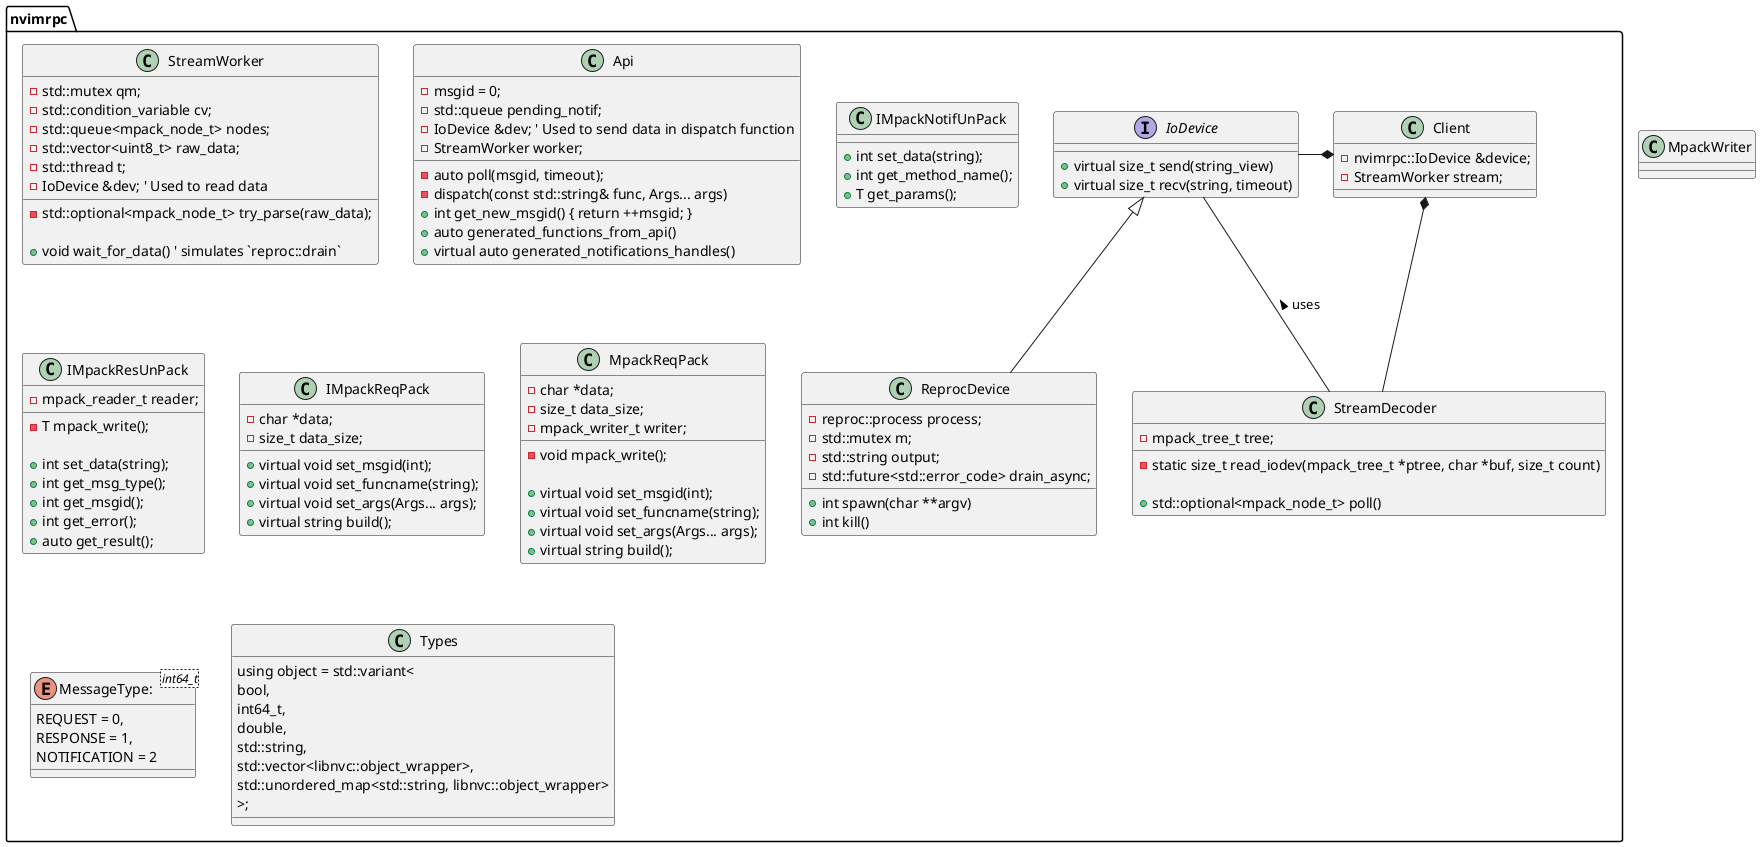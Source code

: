 
@startuml

set namespaceSeparator ::

interface nvimrpc::IoDevice {
	+virtual size_t send(string_view)
	+virtual size_t recv(string, timeout)
}

class nvimrpc::ReprocDevice {
	-reproc::process process;
	-std::mutex m;
	-std::string output;
	-std::future<std::error_code> drain_async;

	+int spawn(char **argv)
	+int kill()
}

class nvimrpc::StreamDecoder {
	-mpack_tree_t tree;
	-static size_t read_iodev(mpack_tree_t *ptree, char *buf, size_t count)

	+std::optional<mpack_node_t> poll()
}

class nvimrpc::StreamWorker {
	-std::mutex qm;
	-std::condition_variable cv;
	-std::queue<mpack_node_t> nodes;
	-std::vector<uint8_t> raw_data;
	-std::thread t;
	-IoDevice &dev; ' Used to read data
	-std::optional<mpack_node_t> try_parse(raw_data);

	+void wait_for_data() ' simulates `reproc::drain`
}

class nvimrpc::Api {
	-msgid = 0;
	-std::queue pending_notif;
	-IoDevice &dev; ' Used to send data in dispatch function
	-StreamWorker worker;
	' Uses worker to wait for a mpack_node_t
	-auto poll(msgid, timeout);
	-dispatch(const std::string& func, Args... args)
	+int get_new_msgid() { return ++msgid; }
	' This function basically calls dispatch and then poll
	+auto generated_functions_from_api()
	' Todo
	+virtual auto generated_notifications_handles()
}

class nvimrpc::IMpackNotifUnPack {
	' -mpack_reader_t reader;
	' -T mpack_write();

	' TODO in this function check the msg type to ensure its a notification type
	+int set_data(string);
	+int get_method_name();
	+T get_params();
	' On destruction call
	'mpack_reader_destroy, see its help
}

class nvimrpc::IMpackResUnPack {
	-mpack_reader_t reader;
	-T mpack_write();

	' TODO in this function check the msg type to ensure its a response type
	+int set_data(string);
	+int get_msg_type();
	+int get_msgid();
	+int get_error();
	+auto get_result();
	' On destruction call
	'mpack_reader_destroy, see its help
}

class nvimrpc::IMpackReqPack {
	-char *data;
	-size_t data_size;

	+virtual void set_msgid(int);
	+virtual void set_funcname(string);
	+virtual void set_args(Args... args);
	+virtual string build();
}

' TODO Call MPACK_FREE(data) on destructor
class nvimrpc::MpackReqPack {
	-char *data;
	-size_t data_size;
	-mpack_writer_t writer;
	-void mpack_write();

	+virtual void set_msgid(int);
	+virtual void set_funcname(string);
	+virtual void set_args(Args... args);
	+virtual string build();
}

' Example controller
class nvimrpc::Client {
	-nvimrpc::IoDevice &device;
	-StreamWorker stream;
}

enum nvimrpc::MessageType: <int64_t> {
	REQUEST = 0,
	RESPONSE = 1,
	NOTIFICATION = 2
}

class nvimrpc::Types {
	using object = std::variant<
		bool,
		int64_t,
		double,
		std::string,
		std::vector<libnvc::object_wrapper>,
		std::unordered_map<std::string, libnvc::object_wrapper>
		>;
}
class MpackWriter {
}

nvimrpc::Client *-- nvimrpc::StreamDecoder
nvimrpc::Client *-left- nvimrpc::IoDevice
nvimrpc::IoDevice <|-- nvimrpc::ReprocDevice
nvimrpc::StreamDecoder -- nvimrpc::IoDevice : uses >

@enduml
